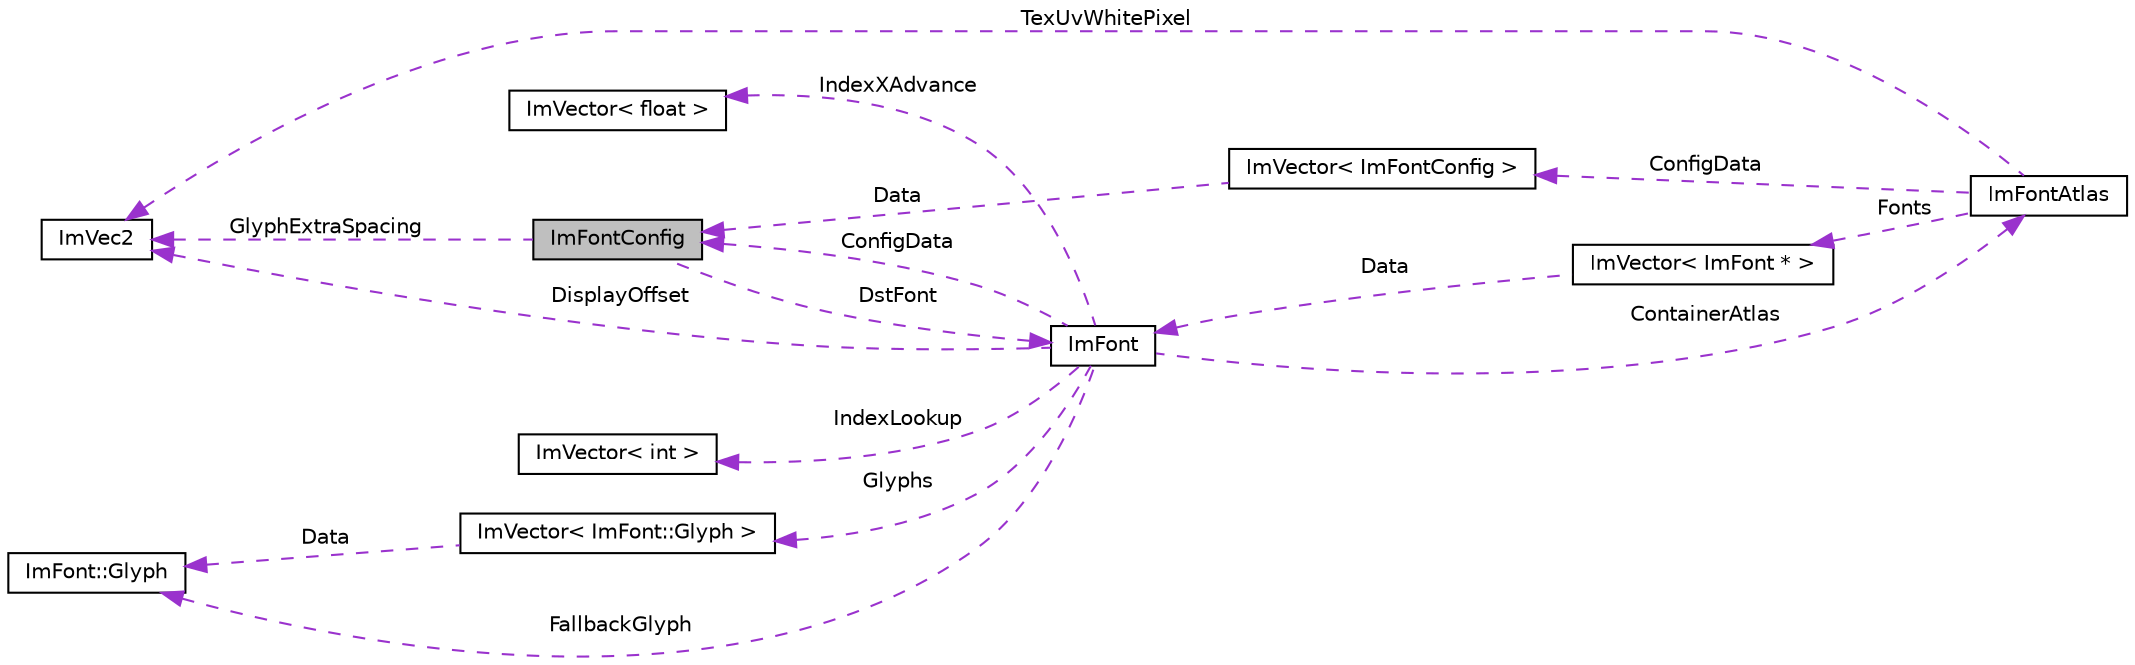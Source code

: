 digraph "ImFontConfig"
{
  edge [fontname="Helvetica",fontsize="10",labelfontname="Helvetica",labelfontsize="10"];
  node [fontname="Helvetica",fontsize="10",shape=record];
  rankdir="LR";
  Node1 [label="ImFontConfig",height=0.2,width=0.4,color="black", fillcolor="grey75", style="filled", fontcolor="black"];
  Node2 -> Node1 [dir="back",color="darkorchid3",fontsize="10",style="dashed",label=" GlyphExtraSpacing" ,fontname="Helvetica"];
  Node2 [label="ImVec2",height=0.2,width=0.4,color="black", fillcolor="white", style="filled",URL="$structImVec2.html"];
  Node3 -> Node1 [dir="back",color="darkorchid3",fontsize="10",style="dashed",label=" DstFont" ,fontname="Helvetica"];
  Node3 [label="ImFont",height=0.2,width=0.4,color="black", fillcolor="white", style="filled",URL="$structImFont.html"];
  Node4 -> Node3 [dir="back",color="darkorchid3",fontsize="10",style="dashed",label=" FallbackGlyph" ,fontname="Helvetica"];
  Node4 [label="ImFont::Glyph",height=0.2,width=0.4,color="black", fillcolor="white", style="filled",URL="$structImFont_1_1Glyph.html"];
  Node2 -> Node3 [dir="back",color="darkorchid3",fontsize="10",style="dashed",label=" DisplayOffset" ,fontname="Helvetica"];
  Node5 -> Node3 [dir="back",color="darkorchid3",fontsize="10",style="dashed",label=" Glyphs" ,fontname="Helvetica"];
  Node5 [label="ImVector\< ImFont::Glyph \>",height=0.2,width=0.4,color="black", fillcolor="white", style="filled",URL="$classImVector.html"];
  Node4 -> Node5 [dir="back",color="darkorchid3",fontsize="10",style="dashed",label=" Data" ,fontname="Helvetica"];
  Node1 -> Node3 [dir="back",color="darkorchid3",fontsize="10",style="dashed",label=" ConfigData" ,fontname="Helvetica"];
  Node6 -> Node3 [dir="back",color="darkorchid3",fontsize="10",style="dashed",label=" ContainerAtlas" ,fontname="Helvetica"];
  Node6 [label="ImFontAtlas",height=0.2,width=0.4,color="black", fillcolor="white", style="filled",URL="$structImFontAtlas.html"];
  Node7 -> Node6 [dir="back",color="darkorchid3",fontsize="10",style="dashed",label=" Fonts" ,fontname="Helvetica"];
  Node7 [label="ImVector\< ImFont * \>",height=0.2,width=0.4,color="black", fillcolor="white", style="filled",URL="$classImVector.html"];
  Node3 -> Node7 [dir="back",color="darkorchid3",fontsize="10",style="dashed",label=" Data" ,fontname="Helvetica"];
  Node2 -> Node6 [dir="back",color="darkorchid3",fontsize="10",style="dashed",label=" TexUvWhitePixel" ,fontname="Helvetica"];
  Node8 -> Node6 [dir="back",color="darkorchid3",fontsize="10",style="dashed",label=" ConfigData" ,fontname="Helvetica"];
  Node8 [label="ImVector\< ImFontConfig \>",height=0.2,width=0.4,color="black", fillcolor="white", style="filled",URL="$classImVector.html"];
  Node1 -> Node8 [dir="back",color="darkorchid3",fontsize="10",style="dashed",label=" Data" ,fontname="Helvetica"];
  Node9 -> Node3 [dir="back",color="darkorchid3",fontsize="10",style="dashed",label=" IndexXAdvance" ,fontname="Helvetica"];
  Node9 [label="ImVector\< float \>",height=0.2,width=0.4,color="black", fillcolor="white", style="filled",URL="$classImVector.html"];
  Node10 -> Node3 [dir="back",color="darkorchid3",fontsize="10",style="dashed",label=" IndexLookup" ,fontname="Helvetica"];
  Node10 [label="ImVector\< int \>",height=0.2,width=0.4,color="black", fillcolor="white", style="filled",URL="$classImVector.html"];
}
